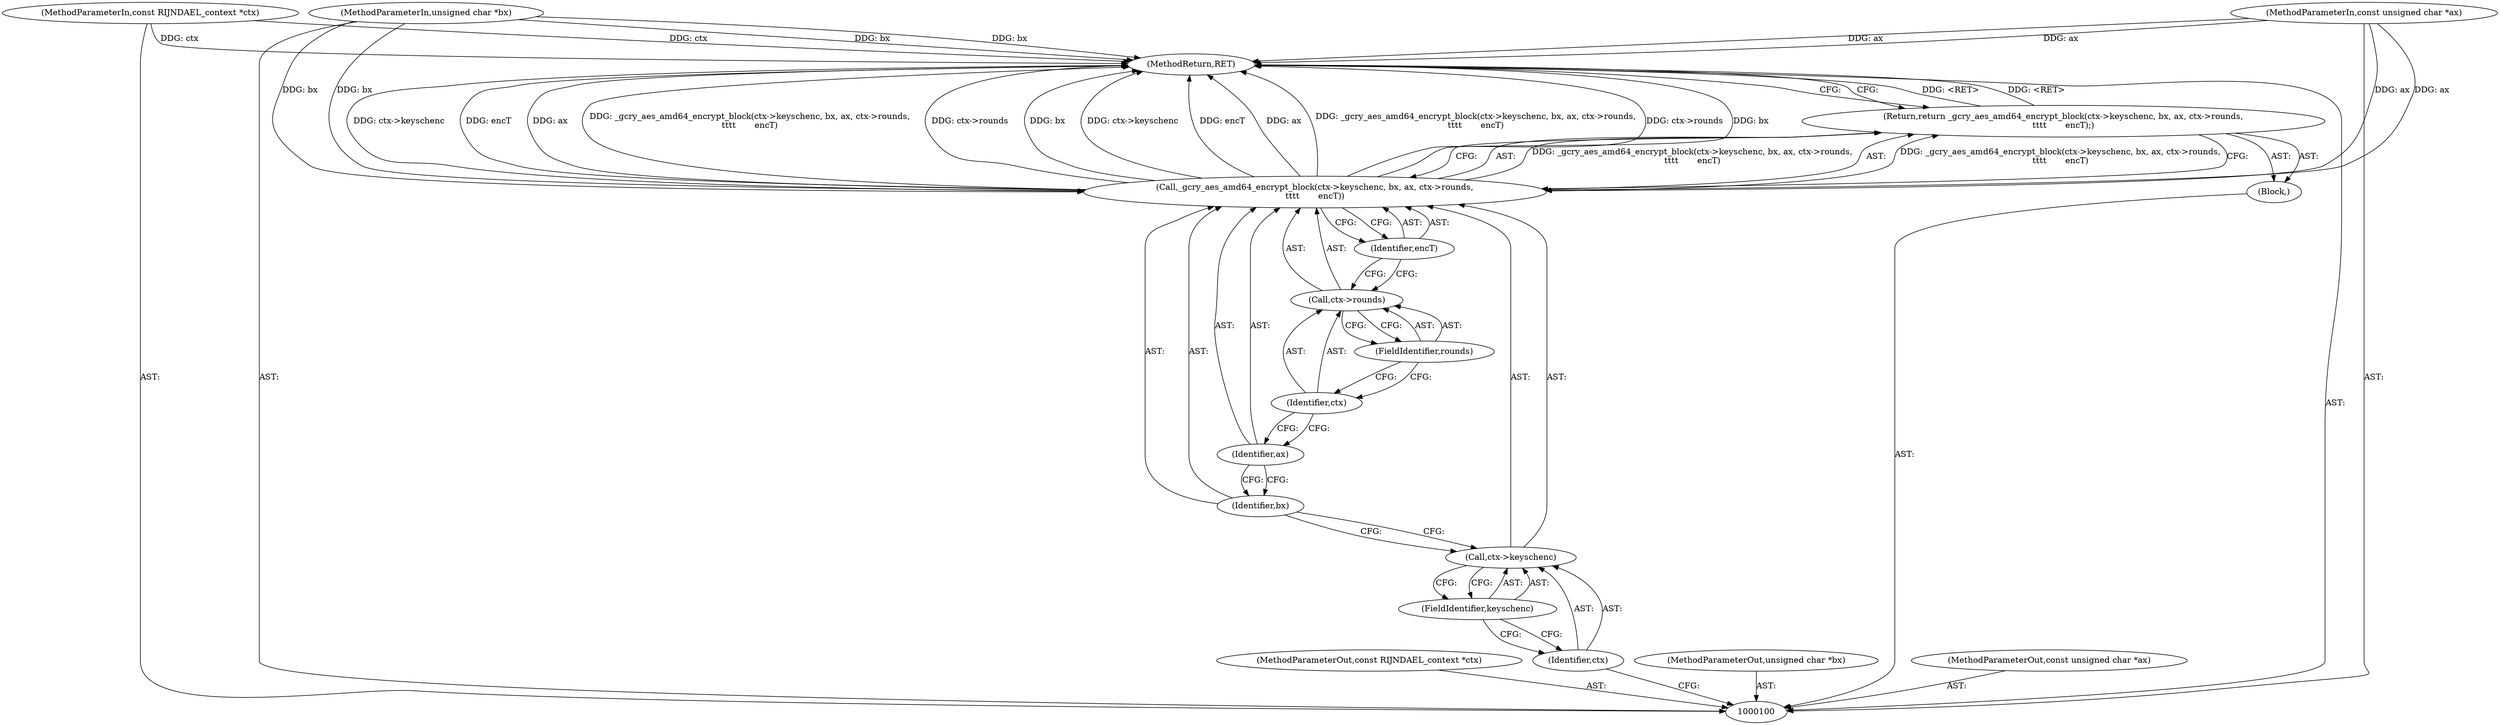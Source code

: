 digraph "1_libgcrypt_daedbbb5541cd8ecda1459d3b843ea4d92788762_0" {
"1000116" [label="(MethodReturn,RET)"];
"1000101" [label="(MethodParameterIn,const RIJNDAEL_context *ctx)"];
"1000137" [label="(MethodParameterOut,const RIJNDAEL_context *ctx)"];
"1000102" [label="(MethodParameterIn,unsigned char *bx)"];
"1000138" [label="(MethodParameterOut,unsigned char *bx)"];
"1000103" [label="(MethodParameterIn,const unsigned char *ax)"];
"1000139" [label="(MethodParameterOut,const unsigned char *ax)"];
"1000104" [label="(Block,)"];
"1000106" [label="(Call,_gcry_aes_amd64_encrypt_block(ctx->keyschenc, bx, ax, ctx->rounds,\n\t\t\t\t       encT))"];
"1000105" [label="(Return,return _gcry_aes_amd64_encrypt_block(ctx->keyschenc, bx, ax, ctx->rounds,\n\t\t\t\t       encT);)"];
"1000107" [label="(Call,ctx->keyschenc)"];
"1000108" [label="(Identifier,ctx)"];
"1000109" [label="(FieldIdentifier,keyschenc)"];
"1000110" [label="(Identifier,bx)"];
"1000111" [label="(Identifier,ax)"];
"1000112" [label="(Call,ctx->rounds)"];
"1000113" [label="(Identifier,ctx)"];
"1000114" [label="(FieldIdentifier,rounds)"];
"1000115" [label="(Identifier,encT)"];
"1000116" -> "1000100"  [label="AST: "];
"1000116" -> "1000105"  [label="CFG: "];
"1000106" -> "1000116"  [label="DDG: ctx->keyschenc"];
"1000106" -> "1000116"  [label="DDG: encT"];
"1000106" -> "1000116"  [label="DDG: ax"];
"1000106" -> "1000116"  [label="DDG: _gcry_aes_amd64_encrypt_block(ctx->keyschenc, bx, ax, ctx->rounds,\n\t\t\t\t       encT)"];
"1000106" -> "1000116"  [label="DDG: ctx->rounds"];
"1000106" -> "1000116"  [label="DDG: bx"];
"1000103" -> "1000116"  [label="DDG: ax"];
"1000102" -> "1000116"  [label="DDG: bx"];
"1000101" -> "1000116"  [label="DDG: ctx"];
"1000105" -> "1000116"  [label="DDG: <RET>"];
"1000101" -> "1000100"  [label="AST: "];
"1000101" -> "1000116"  [label="DDG: ctx"];
"1000137" -> "1000100"  [label="AST: "];
"1000102" -> "1000100"  [label="AST: "];
"1000102" -> "1000116"  [label="DDG: bx"];
"1000102" -> "1000106"  [label="DDG: bx"];
"1000138" -> "1000100"  [label="AST: "];
"1000103" -> "1000100"  [label="AST: "];
"1000103" -> "1000116"  [label="DDG: ax"];
"1000103" -> "1000106"  [label="DDG: ax"];
"1000139" -> "1000100"  [label="AST: "];
"1000104" -> "1000100"  [label="AST: "];
"1000105" -> "1000104"  [label="AST: "];
"1000106" -> "1000105"  [label="AST: "];
"1000106" -> "1000115"  [label="CFG: "];
"1000107" -> "1000106"  [label="AST: "];
"1000110" -> "1000106"  [label="AST: "];
"1000111" -> "1000106"  [label="AST: "];
"1000112" -> "1000106"  [label="AST: "];
"1000115" -> "1000106"  [label="AST: "];
"1000105" -> "1000106"  [label="CFG: "];
"1000106" -> "1000116"  [label="DDG: ctx->keyschenc"];
"1000106" -> "1000116"  [label="DDG: encT"];
"1000106" -> "1000116"  [label="DDG: ax"];
"1000106" -> "1000116"  [label="DDG: _gcry_aes_amd64_encrypt_block(ctx->keyschenc, bx, ax, ctx->rounds,\n\t\t\t\t       encT)"];
"1000106" -> "1000116"  [label="DDG: ctx->rounds"];
"1000106" -> "1000116"  [label="DDG: bx"];
"1000106" -> "1000105"  [label="DDG: _gcry_aes_amd64_encrypt_block(ctx->keyschenc, bx, ax, ctx->rounds,\n\t\t\t\t       encT)"];
"1000102" -> "1000106"  [label="DDG: bx"];
"1000103" -> "1000106"  [label="DDG: ax"];
"1000105" -> "1000104"  [label="AST: "];
"1000105" -> "1000106"  [label="CFG: "];
"1000106" -> "1000105"  [label="AST: "];
"1000116" -> "1000105"  [label="CFG: "];
"1000105" -> "1000116"  [label="DDG: <RET>"];
"1000106" -> "1000105"  [label="DDG: _gcry_aes_amd64_encrypt_block(ctx->keyschenc, bx, ax, ctx->rounds,\n\t\t\t\t       encT)"];
"1000107" -> "1000106"  [label="AST: "];
"1000107" -> "1000109"  [label="CFG: "];
"1000108" -> "1000107"  [label="AST: "];
"1000109" -> "1000107"  [label="AST: "];
"1000110" -> "1000107"  [label="CFG: "];
"1000108" -> "1000107"  [label="AST: "];
"1000108" -> "1000100"  [label="CFG: "];
"1000109" -> "1000108"  [label="CFG: "];
"1000109" -> "1000107"  [label="AST: "];
"1000109" -> "1000108"  [label="CFG: "];
"1000107" -> "1000109"  [label="CFG: "];
"1000110" -> "1000106"  [label="AST: "];
"1000110" -> "1000107"  [label="CFG: "];
"1000111" -> "1000110"  [label="CFG: "];
"1000111" -> "1000106"  [label="AST: "];
"1000111" -> "1000110"  [label="CFG: "];
"1000113" -> "1000111"  [label="CFG: "];
"1000112" -> "1000106"  [label="AST: "];
"1000112" -> "1000114"  [label="CFG: "];
"1000113" -> "1000112"  [label="AST: "];
"1000114" -> "1000112"  [label="AST: "];
"1000115" -> "1000112"  [label="CFG: "];
"1000113" -> "1000112"  [label="AST: "];
"1000113" -> "1000111"  [label="CFG: "];
"1000114" -> "1000113"  [label="CFG: "];
"1000114" -> "1000112"  [label="AST: "];
"1000114" -> "1000113"  [label="CFG: "];
"1000112" -> "1000114"  [label="CFG: "];
"1000115" -> "1000106"  [label="AST: "];
"1000115" -> "1000112"  [label="CFG: "];
"1000106" -> "1000115"  [label="CFG: "];
}
